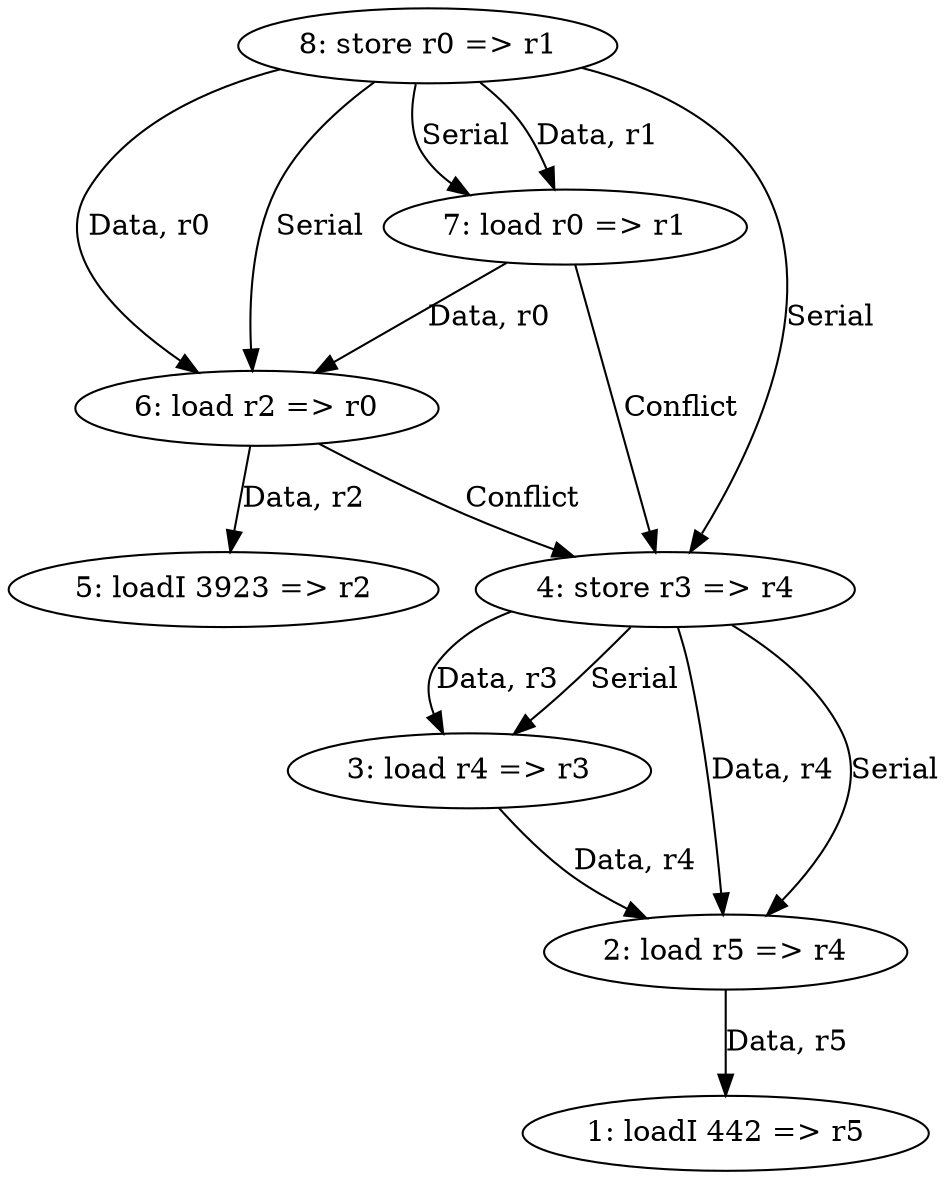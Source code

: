 digraph test
{
1[label="1: loadI 442 => r5"];
2[label="2: load r5 => r4"];
2 -> 1[label="Data, r5"];
3[label="3: load r4 => r3"];
3 -> 2[label="Data, r4"];
4[label="4: store r3 => r4"];
4 -> 3[label="Data, r3"];
4 -> 2[label="Data, r4"];
4 -> 2[label="Serial"];
4 -> 3[label="Serial"];
5[label="5: loadI 3923 => r2"];
6[label="6: load r2 => r0"];
6 -> 5[label="Data, r2"];
6 -> 4[label="Conflict"];
7[label="7: load r0 => r1"];
7 -> 6[label="Data, r0"];
7 -> 4[label="Conflict"];
8[label="8: store r0 => r1"];
8 -> 6[label="Data, r0"];
8 -> 7[label="Data, r1"];
8 -> 6[label="Serial"];
8 -> 7[label="Serial"];
8 -> 4[label="Serial"];
}